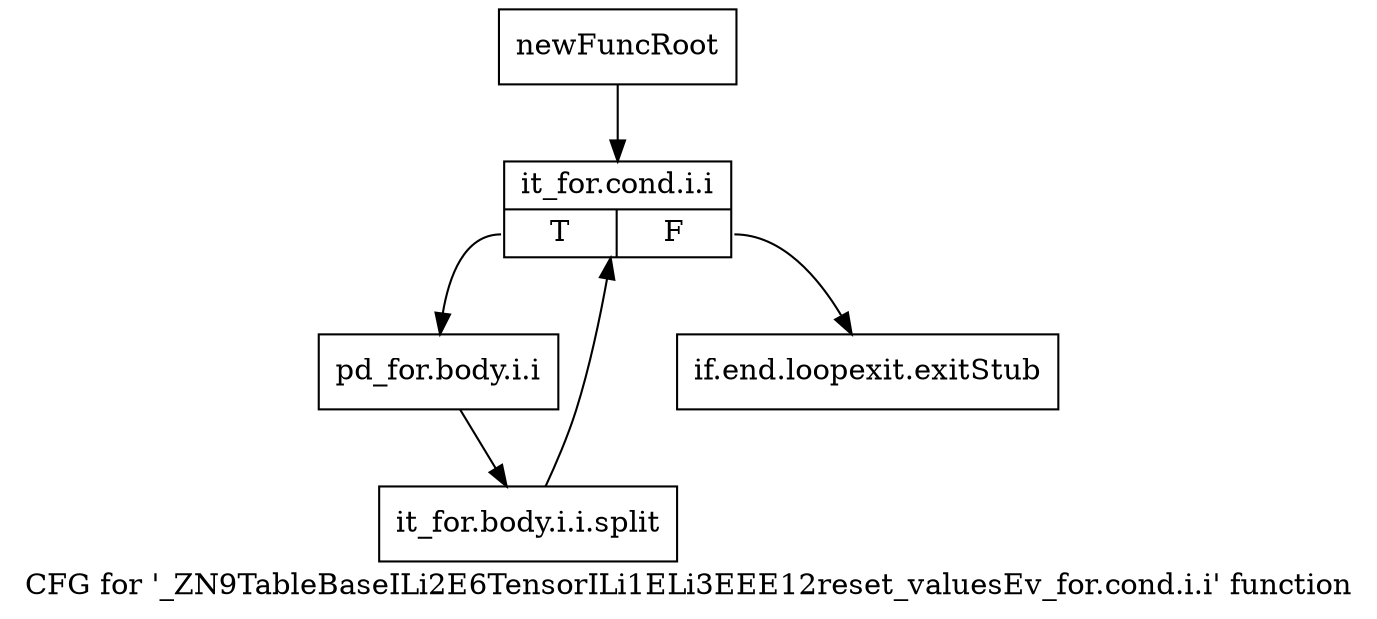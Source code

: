 digraph "CFG for '_ZN9TableBaseILi2E6TensorILi1ELi3EEE12reset_valuesEv_for.cond.i.i' function" {
	label="CFG for '_ZN9TableBaseILi2E6TensorILi1ELi3EEE12reset_valuesEv_for.cond.i.i' function";

	Node0x90a21d0 [shape=record,label="{newFuncRoot}"];
	Node0x90a21d0 -> Node0x90a2270;
	Node0x90a2220 [shape=record,label="{if.end.loopexit.exitStub}"];
	Node0x90a2270 [shape=record,label="{it_for.cond.i.i|{<s0>T|<s1>F}}"];
	Node0x90a2270:s0 -> Node0x90a22c0;
	Node0x90a2270:s1 -> Node0x90a2220;
	Node0x90a22c0 [shape=record,label="{pd_for.body.i.i}"];
	Node0x90a22c0 -> Node0xc60bb70;
	Node0xc60bb70 [shape=record,label="{it_for.body.i.i.split}"];
	Node0xc60bb70 -> Node0x90a2270;
}
